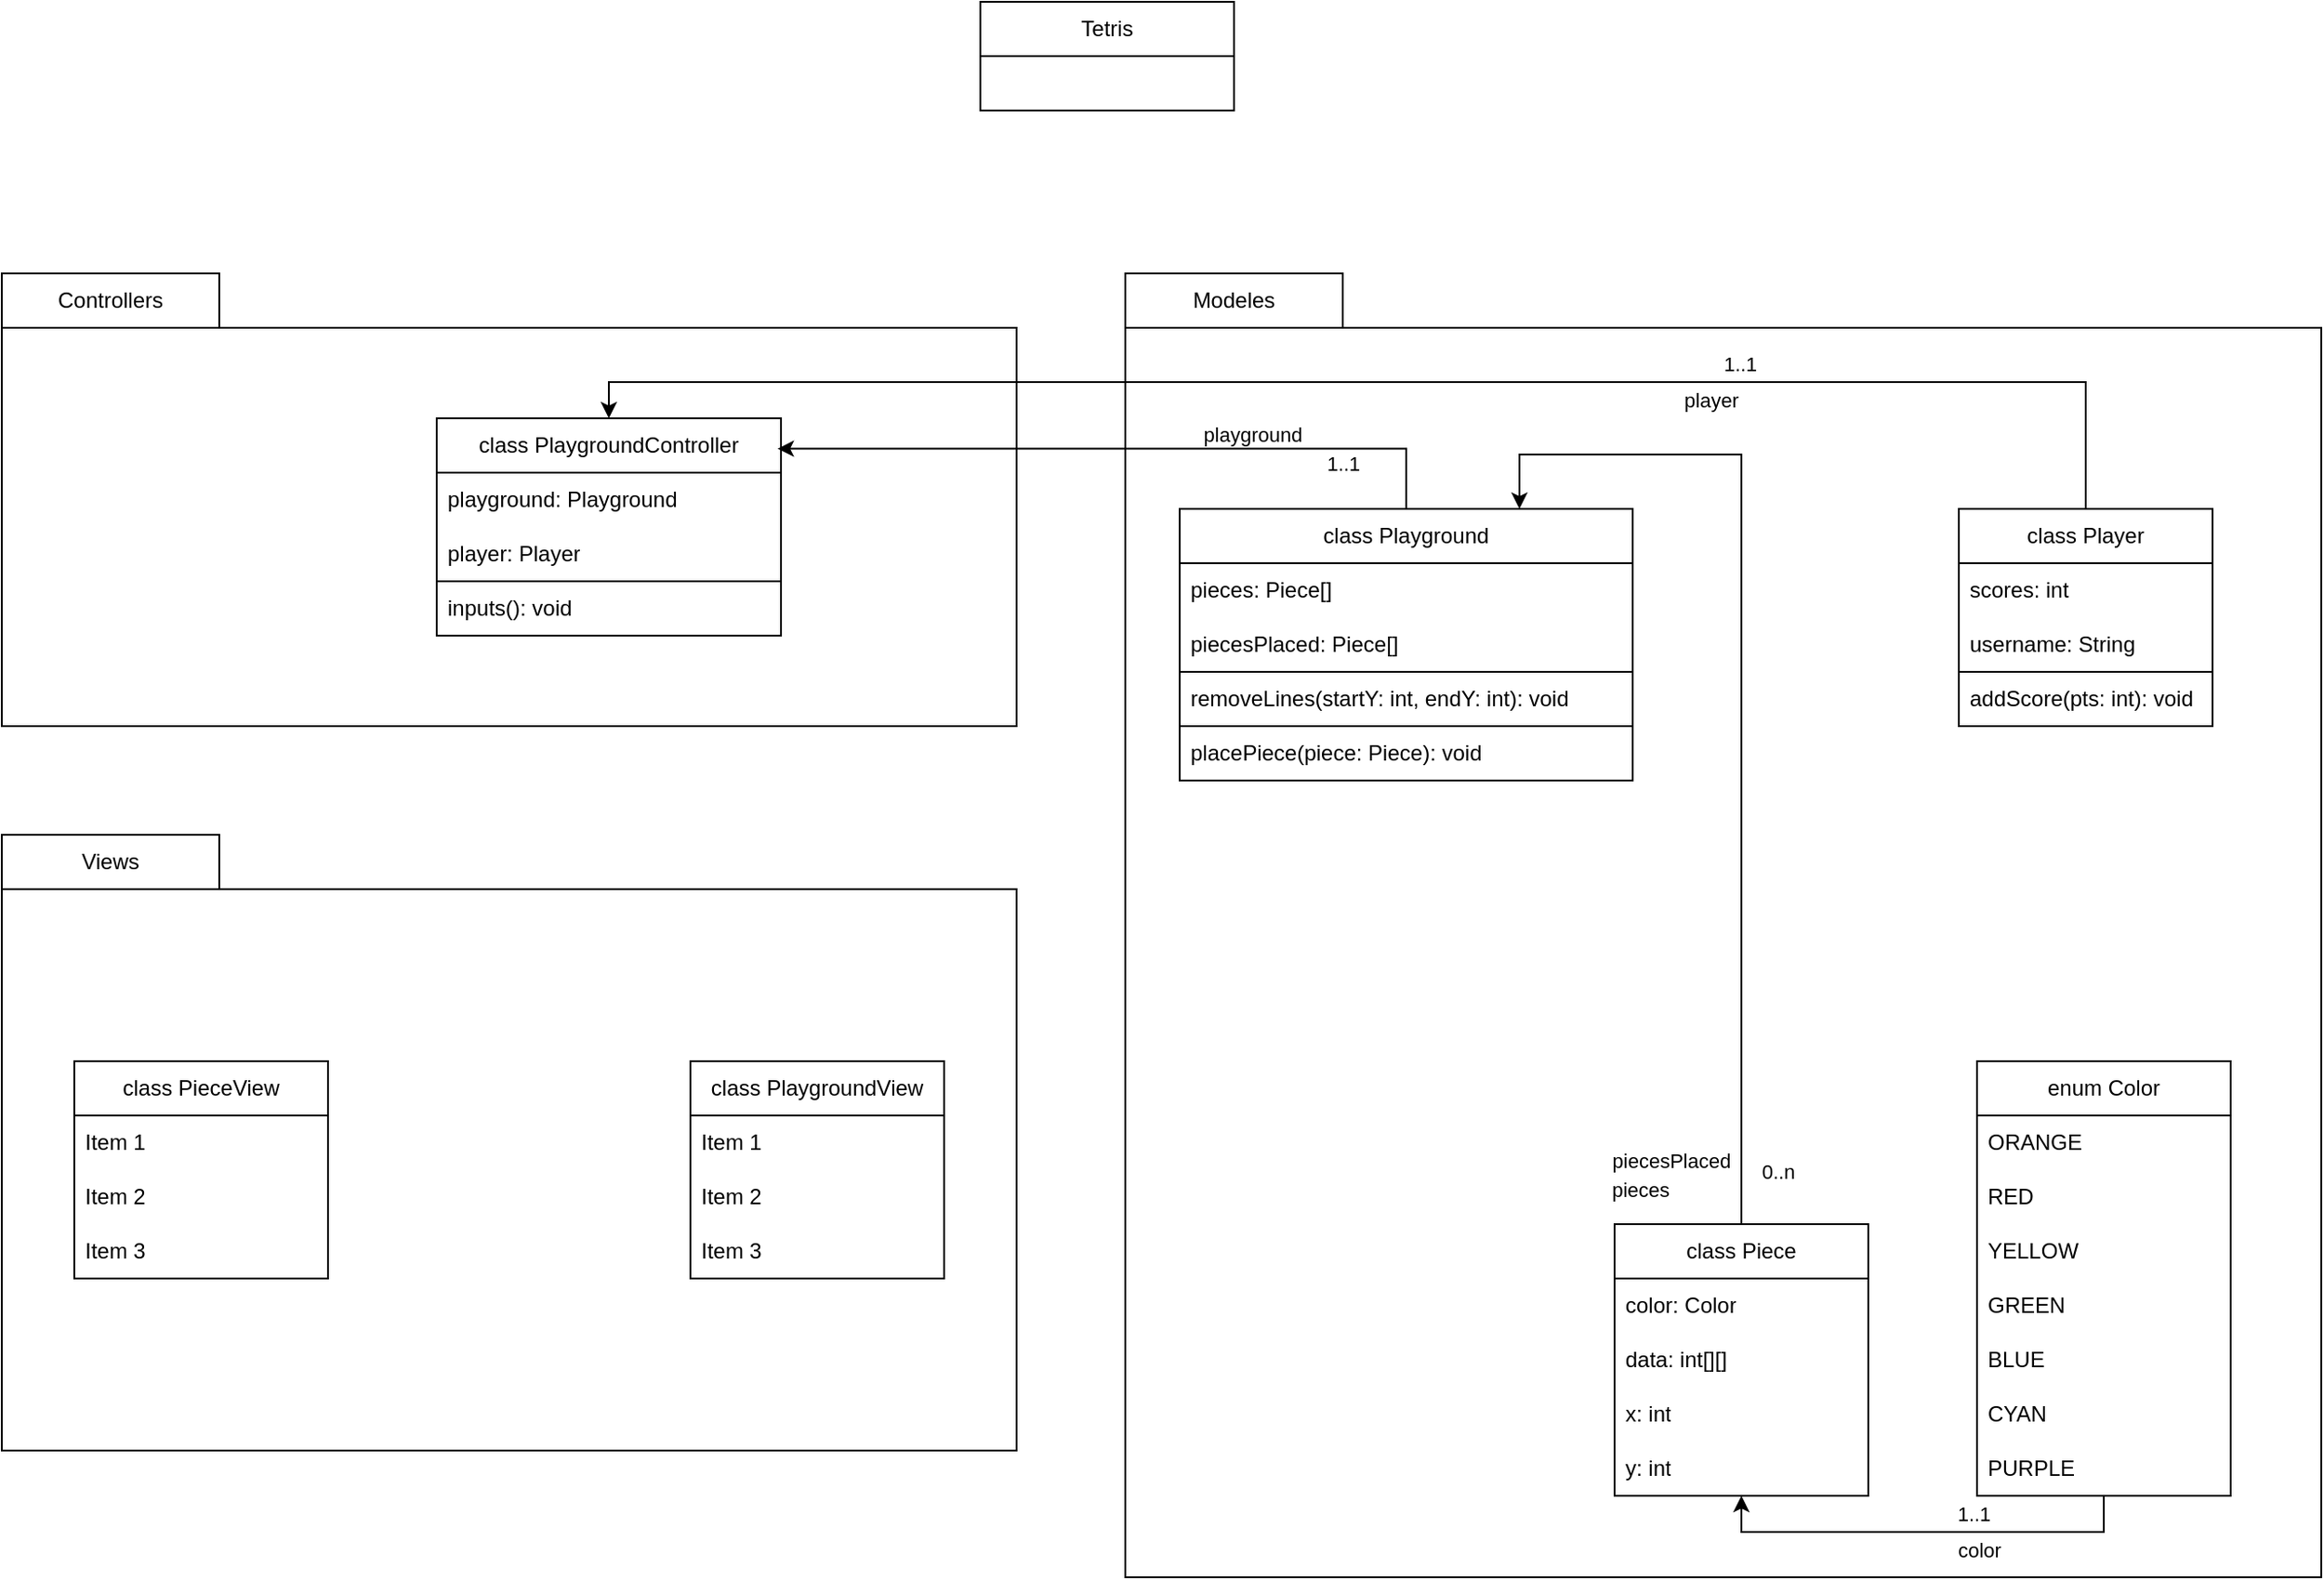 <mxfile version="26.0.10">
  <diagram id="C5RBs43oDa-KdzZeNtuy" name="Page-1">
    <mxGraphModel dx="1572" dy="713" grid="1" gridSize="10" guides="1" tooltips="1" connect="1" arrows="1" fold="1" page="1" pageScale="1" pageWidth="1169" pageHeight="827" math="0" shadow="0">
      <root>
        <mxCell id="WIyWlLk6GJQsqaUBKTNV-0" />
        <mxCell id="WIyWlLk6GJQsqaUBKTNV-1" parent="WIyWlLk6GJQsqaUBKTNV-0" />
        <mxCell id="e2U_UU4sfIShjWew779D-47" value="" style="rounded=0;whiteSpace=wrap;html=1;" vertex="1" parent="WIyWlLk6GJQsqaUBKTNV-1">
          <mxGeometry x="10" y="490" width="560" height="220" as="geometry" />
        </mxCell>
        <mxCell id="e2U_UU4sfIShjWew779D-44" value="" style="rounded=0;whiteSpace=wrap;html=1;" vertex="1" parent="WIyWlLk6GJQsqaUBKTNV-1">
          <mxGeometry x="630" y="490" width="660" height="690" as="geometry" />
        </mxCell>
        <mxCell id="e2U_UU4sfIShjWew779D-3" value="&lt;div&gt;class PlaygroundController&lt;/div&gt;" style="swimlane;fontStyle=0;childLayout=stackLayout;horizontal=1;startSize=30;horizontalStack=0;resizeParent=1;resizeParentMax=0;resizeLast=0;collapsible=1;marginBottom=0;whiteSpace=wrap;html=1;" vertex="1" parent="WIyWlLk6GJQsqaUBKTNV-1">
          <mxGeometry x="250" y="540" width="190" height="120" as="geometry" />
        </mxCell>
        <mxCell id="e2U_UU4sfIShjWew779D-5" value="playground: Playground" style="text;strokeColor=none;fillColor=none;align=left;verticalAlign=middle;spacingLeft=4;spacingRight=4;overflow=hidden;points=[[0,0.5],[1,0.5]];portConstraint=eastwest;rotatable=0;whiteSpace=wrap;html=1;" vertex="1" parent="e2U_UU4sfIShjWew779D-3">
          <mxGeometry y="30" width="190" height="30" as="geometry" />
        </mxCell>
        <mxCell id="e2U_UU4sfIShjWew779D-6" value="player: Player" style="text;strokeColor=none;fillColor=none;align=left;verticalAlign=middle;spacingLeft=4;spacingRight=4;overflow=hidden;points=[[0,0.5],[1,0.5]];portConstraint=eastwest;rotatable=0;whiteSpace=wrap;html=1;" vertex="1" parent="e2U_UU4sfIShjWew779D-3">
          <mxGeometry y="60" width="190" height="30" as="geometry" />
        </mxCell>
        <mxCell id="e2U_UU4sfIShjWew779D-68" value="inputs(): void" style="text;strokeColor=default;fillColor=none;align=left;verticalAlign=middle;spacingLeft=4;spacingRight=4;overflow=hidden;points=[[0,0.5],[1,0.5]];portConstraint=eastwest;rotatable=0;whiteSpace=wrap;html=1;" vertex="1" parent="e2U_UU4sfIShjWew779D-3">
          <mxGeometry y="90" width="190" height="30" as="geometry" />
        </mxCell>
        <mxCell id="e2U_UU4sfIShjWew779D-37" style="edgeStyle=orthogonalEdgeStyle;rounded=0;orthogonalLoop=1;jettySize=auto;html=1;entryX=0.5;entryY=0;entryDx=0;entryDy=0;exitX=0.5;exitY=0;exitDx=0;exitDy=0;" edge="1" parent="WIyWlLk6GJQsqaUBKTNV-1" source="e2U_UU4sfIShjWew779D-7" target="e2U_UU4sfIShjWew779D-3">
          <mxGeometry relative="1" as="geometry">
            <Array as="points">
              <mxPoint x="1160" y="520" />
              <mxPoint x="345" y="520" />
            </Array>
          </mxGeometry>
        </mxCell>
        <mxCell id="e2U_UU4sfIShjWew779D-38" value="1..1" style="edgeLabel;html=1;align=center;verticalAlign=middle;resizable=0;points=[];" vertex="1" connectable="0" parent="e2U_UU4sfIShjWew779D-37">
          <mxGeometry x="-0.433" y="1" relative="1" as="geometry">
            <mxPoint x="-5" y="-11" as="offset" />
          </mxGeometry>
        </mxCell>
        <mxCell id="e2U_UU4sfIShjWew779D-39" value="player" style="edgeLabel;html=1;align=center;verticalAlign=middle;resizable=0;points=[];" vertex="1" connectable="0" parent="e2U_UU4sfIShjWew779D-37">
          <mxGeometry x="-0.2" y="3" relative="1" as="geometry">
            <mxPoint x="85" y="7" as="offset" />
          </mxGeometry>
        </mxCell>
        <mxCell id="e2U_UU4sfIShjWew779D-7" value="class Player" style="swimlane;fontStyle=0;childLayout=stackLayout;horizontal=1;startSize=30;horizontalStack=0;resizeParent=1;resizeParentMax=0;resizeLast=0;collapsible=1;marginBottom=0;whiteSpace=wrap;html=1;" vertex="1" parent="WIyWlLk6GJQsqaUBKTNV-1">
          <mxGeometry x="1090" y="590" width="140" height="120" as="geometry" />
        </mxCell>
        <mxCell id="e2U_UU4sfIShjWew779D-8" value="scores: int" style="text;strokeColor=none;fillColor=none;align=left;verticalAlign=middle;spacingLeft=4;spacingRight=4;overflow=hidden;points=[[0,0.5],[1,0.5]];portConstraint=eastwest;rotatable=0;whiteSpace=wrap;html=1;" vertex="1" parent="e2U_UU4sfIShjWew779D-7">
          <mxGeometry y="30" width="140" height="30" as="geometry" />
        </mxCell>
        <mxCell id="e2U_UU4sfIShjWew779D-77" value="username: String" style="text;strokeColor=none;fillColor=none;align=left;verticalAlign=middle;spacingLeft=4;spacingRight=4;overflow=hidden;points=[[0,0.5],[1,0.5]];portConstraint=eastwest;rotatable=0;whiteSpace=wrap;html=1;" vertex="1" parent="e2U_UU4sfIShjWew779D-7">
          <mxGeometry y="60" width="140" height="30" as="geometry" />
        </mxCell>
        <mxCell id="e2U_UU4sfIShjWew779D-76" value="addScore(pts: int): void" style="text;strokeColor=default;fillColor=none;align=left;verticalAlign=middle;spacingLeft=4;spacingRight=4;overflow=hidden;points=[[0,0.5],[1,0.5]];portConstraint=eastwest;rotatable=0;whiteSpace=wrap;html=1;" vertex="1" parent="e2U_UU4sfIShjWew779D-7">
          <mxGeometry y="90" width="140" height="30" as="geometry" />
        </mxCell>
        <mxCell id="e2U_UU4sfIShjWew779D-11" value="class Playground" style="swimlane;fontStyle=0;childLayout=stackLayout;horizontal=1;startSize=30;horizontalStack=0;resizeParent=1;resizeParentMax=0;resizeLast=0;collapsible=1;marginBottom=0;whiteSpace=wrap;html=1;" vertex="1" parent="WIyWlLk6GJQsqaUBKTNV-1">
          <mxGeometry x="660" y="590" width="250" height="150" as="geometry" />
        </mxCell>
        <mxCell id="e2U_UU4sfIShjWew779D-79" value="pieces: Piece[]" style="text;strokeColor=none;fillColor=none;align=left;verticalAlign=middle;spacingLeft=4;spacingRight=4;overflow=hidden;points=[[0,0.5],[1,0.5]];portConstraint=eastwest;rotatable=0;whiteSpace=wrap;html=1;" vertex="1" parent="e2U_UU4sfIShjWew779D-11">
          <mxGeometry y="30" width="250" height="30" as="geometry" />
        </mxCell>
        <mxCell id="e2U_UU4sfIShjWew779D-80" value="piecesPlaced: Piece[]" style="text;strokeColor=none;fillColor=none;align=left;verticalAlign=middle;spacingLeft=4;spacingRight=4;overflow=hidden;points=[[0,0.5],[1,0.5]];portConstraint=eastwest;rotatable=0;whiteSpace=wrap;html=1;" vertex="1" parent="e2U_UU4sfIShjWew779D-11">
          <mxGeometry y="60" width="250" height="30" as="geometry" />
        </mxCell>
        <mxCell id="e2U_UU4sfIShjWew779D-75" value="removeLines(startY: int, endY: int): void" style="text;strokeColor=default;fillColor=none;align=left;verticalAlign=middle;spacingLeft=4;spacingRight=4;overflow=hidden;points=[[0,0.5],[1,0.5]];portConstraint=eastwest;rotatable=0;whiteSpace=wrap;html=1;" vertex="1" parent="e2U_UU4sfIShjWew779D-11">
          <mxGeometry y="90" width="250" height="30" as="geometry" />
        </mxCell>
        <mxCell id="e2U_UU4sfIShjWew779D-78" value="placePiece(piece: Piece): void" style="text;strokeColor=none;fillColor=none;align=left;verticalAlign=middle;spacingLeft=4;spacingRight=4;overflow=hidden;points=[[0,0.5],[1,0.5]];portConstraint=eastwest;rotatable=0;whiteSpace=wrap;html=1;" vertex="1" parent="e2U_UU4sfIShjWew779D-11">
          <mxGeometry y="120" width="250" height="30" as="geometry" />
        </mxCell>
        <mxCell id="e2U_UU4sfIShjWew779D-15" value="class Piece" style="swimlane;fontStyle=0;childLayout=stackLayout;horizontal=1;startSize=30;horizontalStack=0;resizeParent=1;resizeParentMax=0;resizeLast=0;collapsible=1;marginBottom=0;whiteSpace=wrap;html=1;" vertex="1" parent="WIyWlLk6GJQsqaUBKTNV-1">
          <mxGeometry x="900" y="985" width="140" height="150" as="geometry" />
        </mxCell>
        <mxCell id="e2U_UU4sfIShjWew779D-81" value="color: Color" style="text;strokeColor=none;fillColor=none;align=left;verticalAlign=middle;spacingLeft=4;spacingRight=4;overflow=hidden;points=[[0,0.5],[1,0.5]];portConstraint=eastwest;rotatable=0;whiteSpace=wrap;html=1;" vertex="1" parent="e2U_UU4sfIShjWew779D-15">
          <mxGeometry y="30" width="140" height="30" as="geometry" />
        </mxCell>
        <mxCell id="e2U_UU4sfIShjWew779D-16" value="data: int[][]" style="text;strokeColor=none;fillColor=none;align=left;verticalAlign=middle;spacingLeft=4;spacingRight=4;overflow=hidden;points=[[0,0.5],[1,0.5]];portConstraint=eastwest;rotatable=0;whiteSpace=wrap;html=1;" vertex="1" parent="e2U_UU4sfIShjWew779D-15">
          <mxGeometry y="60" width="140" height="30" as="geometry" />
        </mxCell>
        <mxCell id="e2U_UU4sfIShjWew779D-17" value="x: int" style="text;strokeColor=none;fillColor=none;align=left;verticalAlign=middle;spacingLeft=4;spacingRight=4;overflow=hidden;points=[[0,0.5],[1,0.5]];portConstraint=eastwest;rotatable=0;whiteSpace=wrap;html=1;" vertex="1" parent="e2U_UU4sfIShjWew779D-15">
          <mxGeometry y="90" width="140" height="30" as="geometry" />
        </mxCell>
        <mxCell id="e2U_UU4sfIShjWew779D-18" value="y: int" style="text;strokeColor=none;fillColor=none;align=left;verticalAlign=middle;spacingLeft=4;spacingRight=4;overflow=hidden;points=[[0,0.5],[1,0.5]];portConstraint=eastwest;rotatable=0;whiteSpace=wrap;html=1;" vertex="1" parent="e2U_UU4sfIShjWew779D-15">
          <mxGeometry y="120" width="140" height="30" as="geometry" />
        </mxCell>
        <mxCell id="e2U_UU4sfIShjWew779D-19" value="enum Color" style="swimlane;fontStyle=0;childLayout=stackLayout;horizontal=1;startSize=30;horizontalStack=0;resizeParent=1;resizeParentMax=0;resizeLast=0;collapsible=1;marginBottom=0;whiteSpace=wrap;html=1;" vertex="1" parent="WIyWlLk6GJQsqaUBKTNV-1">
          <mxGeometry x="1100" y="895" width="140" height="240" as="geometry" />
        </mxCell>
        <mxCell id="e2U_UU4sfIShjWew779D-20" value="ORANGE" style="text;strokeColor=none;fillColor=none;align=left;verticalAlign=middle;spacingLeft=4;spacingRight=4;overflow=hidden;points=[[0,0.5],[1,0.5]];portConstraint=eastwest;rotatable=0;whiteSpace=wrap;html=1;" vertex="1" parent="e2U_UU4sfIShjWew779D-19">
          <mxGeometry y="30" width="140" height="30" as="geometry" />
        </mxCell>
        <mxCell id="e2U_UU4sfIShjWew779D-21" value="RED" style="text;strokeColor=none;fillColor=none;align=left;verticalAlign=middle;spacingLeft=4;spacingRight=4;overflow=hidden;points=[[0,0.5],[1,0.5]];portConstraint=eastwest;rotatable=0;whiteSpace=wrap;html=1;" vertex="1" parent="e2U_UU4sfIShjWew779D-19">
          <mxGeometry y="60" width="140" height="30" as="geometry" />
        </mxCell>
        <mxCell id="e2U_UU4sfIShjWew779D-22" value="YELLOW" style="text;strokeColor=none;fillColor=none;align=left;verticalAlign=middle;spacingLeft=4;spacingRight=4;overflow=hidden;points=[[0,0.5],[1,0.5]];portConstraint=eastwest;rotatable=0;whiteSpace=wrap;html=1;" vertex="1" parent="e2U_UU4sfIShjWew779D-19">
          <mxGeometry y="90" width="140" height="30" as="geometry" />
        </mxCell>
        <mxCell id="e2U_UU4sfIShjWew779D-26" value="GREEN" style="text;strokeColor=none;fillColor=none;align=left;verticalAlign=middle;spacingLeft=4;spacingRight=4;overflow=hidden;points=[[0,0.5],[1,0.5]];portConstraint=eastwest;rotatable=0;whiteSpace=wrap;html=1;" vertex="1" parent="e2U_UU4sfIShjWew779D-19">
          <mxGeometry y="120" width="140" height="30" as="geometry" />
        </mxCell>
        <mxCell id="e2U_UU4sfIShjWew779D-27" value="BLUE" style="text;strokeColor=none;fillColor=none;align=left;verticalAlign=middle;spacingLeft=4;spacingRight=4;overflow=hidden;points=[[0,0.5],[1,0.5]];portConstraint=eastwest;rotatable=0;whiteSpace=wrap;html=1;" vertex="1" parent="e2U_UU4sfIShjWew779D-19">
          <mxGeometry y="150" width="140" height="30" as="geometry" />
        </mxCell>
        <mxCell id="e2U_UU4sfIShjWew779D-28" value="CYAN" style="text;strokeColor=none;fillColor=none;align=left;verticalAlign=middle;spacingLeft=4;spacingRight=4;overflow=hidden;points=[[0,0.5],[1,0.5]];portConstraint=eastwest;rotatable=0;whiteSpace=wrap;html=1;" vertex="1" parent="e2U_UU4sfIShjWew779D-19">
          <mxGeometry y="180" width="140" height="30" as="geometry" />
        </mxCell>
        <mxCell id="e2U_UU4sfIShjWew779D-29" value="PURPLE" style="text;strokeColor=none;fillColor=none;align=left;verticalAlign=middle;spacingLeft=4;spacingRight=4;overflow=hidden;points=[[0,0.5],[1,0.5]];portConstraint=eastwest;rotatable=0;whiteSpace=wrap;html=1;" vertex="1" parent="e2U_UU4sfIShjWew779D-19">
          <mxGeometry y="210" width="140" height="30" as="geometry" />
        </mxCell>
        <mxCell id="e2U_UU4sfIShjWew779D-31" style="edgeStyle=orthogonalEdgeStyle;rounded=0;orthogonalLoop=1;jettySize=auto;html=1;exitX=0.5;exitY=0;exitDx=0;exitDy=0;entryX=0.99;entryY=0.14;entryDx=0;entryDy=0;entryPerimeter=0;" edge="1" parent="WIyWlLk6GJQsqaUBKTNV-1" source="e2U_UU4sfIShjWew779D-11" target="e2U_UU4sfIShjWew779D-3">
          <mxGeometry relative="1" as="geometry">
            <Array as="points">
              <mxPoint x="785" y="557" />
            </Array>
          </mxGeometry>
        </mxCell>
        <mxCell id="e2U_UU4sfIShjWew779D-32" value="1..1" style="edgeLabel;html=1;align=center;verticalAlign=middle;resizable=0;points=[];" vertex="1" connectable="0" parent="e2U_UU4sfIShjWew779D-31">
          <mxGeometry x="-0.531" y="-1" relative="1" as="geometry">
            <mxPoint x="21" y="9" as="offset" />
          </mxGeometry>
        </mxCell>
        <mxCell id="e2U_UU4sfIShjWew779D-33" value="playground" style="edgeLabel;html=1;align=center;verticalAlign=middle;resizable=0;points=[];" vertex="1" connectable="0" parent="WIyWlLk6GJQsqaUBKTNV-1">
          <mxGeometry x="650" y="490" as="geometry">
            <mxPoint x="50" y="59" as="offset" />
          </mxGeometry>
        </mxCell>
        <mxCell id="e2U_UU4sfIShjWew779D-34" style="edgeStyle=orthogonalEdgeStyle;rounded=0;orthogonalLoop=1;jettySize=auto;html=1;exitX=0.5;exitY=1;exitDx=0;exitDy=0;entryX=0.5;entryY=1;entryDx=0;entryDy=0;" edge="1" parent="WIyWlLk6GJQsqaUBKTNV-1" source="e2U_UU4sfIShjWew779D-19" target="e2U_UU4sfIShjWew779D-15">
          <mxGeometry relative="1" as="geometry">
            <mxPoint x="677.06" y="260.99" as="targetPoint" />
          </mxGeometry>
        </mxCell>
        <mxCell id="e2U_UU4sfIShjWew779D-35" value="1..1" style="edgeLabel;html=1;align=center;verticalAlign=middle;resizable=0;points=[];" vertex="1" connectable="0" parent="e2U_UU4sfIShjWew779D-34">
          <mxGeometry x="-0.513" y="-1" relative="1" as="geometry">
            <mxPoint x="-34" y="-9" as="offset" />
          </mxGeometry>
        </mxCell>
        <mxCell id="e2U_UU4sfIShjWew779D-36" value="color" style="edgeLabel;html=1;align=center;verticalAlign=middle;resizable=0;points=[];" vertex="1" connectable="0" parent="e2U_UU4sfIShjWew779D-34">
          <mxGeometry x="-0.147" y="2" relative="1" as="geometry">
            <mxPoint x="13" y="8" as="offset" />
          </mxGeometry>
        </mxCell>
        <mxCell id="e2U_UU4sfIShjWew779D-40" style="edgeStyle=orthogonalEdgeStyle;rounded=0;orthogonalLoop=1;jettySize=auto;html=1;exitX=0.5;exitY=0;exitDx=0;exitDy=0;entryX=0.75;entryY=0;entryDx=0;entryDy=0;" edge="1" parent="WIyWlLk6GJQsqaUBKTNV-1" source="e2U_UU4sfIShjWew779D-15" target="e2U_UU4sfIShjWew779D-11">
          <mxGeometry relative="1" as="geometry">
            <Array as="points">
              <mxPoint x="970" y="560" />
              <mxPoint x="848" y="560" />
            </Array>
          </mxGeometry>
        </mxCell>
        <mxCell id="e2U_UU4sfIShjWew779D-41" value="0..n" style="edgeLabel;html=1;align=center;verticalAlign=middle;resizable=0;points=[];" vertex="1" connectable="0" parent="e2U_UU4sfIShjWew779D-40">
          <mxGeometry x="0.036" y="1" relative="1" as="geometry">
            <mxPoint x="21" y="270" as="offset" />
          </mxGeometry>
        </mxCell>
        <mxCell id="e2U_UU4sfIShjWew779D-42" value="&lt;div&gt;pieces&lt;/div&gt;" style="edgeLabel;html=1;align=center;verticalAlign=middle;resizable=0;points=[];" vertex="1" connectable="0" parent="e2U_UU4sfIShjWew779D-40">
          <mxGeometry x="-0.298" y="-1" relative="1" as="geometry">
            <mxPoint x="-57" y="183" as="offset" />
          </mxGeometry>
        </mxCell>
        <mxCell id="e2U_UU4sfIShjWew779D-73" value="piecesPlaced" style="edgeLabel;html=1;align=center;verticalAlign=middle;resizable=0;points=[];" vertex="1" connectable="0" parent="e2U_UU4sfIShjWew779D-40">
          <mxGeometry x="0.509" relative="1" as="geometry">
            <mxPoint x="-29" y="390" as="offset" />
          </mxGeometry>
        </mxCell>
        <mxCell id="e2U_UU4sfIShjWew779D-46" value="Modeles" style="rounded=0;whiteSpace=wrap;html=1;" vertex="1" parent="WIyWlLk6GJQsqaUBKTNV-1">
          <mxGeometry x="630" y="460" width="120" height="30" as="geometry" />
        </mxCell>
        <mxCell id="e2U_UU4sfIShjWew779D-48" value="Controllers" style="rounded=0;whiteSpace=wrap;html=1;" vertex="1" parent="WIyWlLk6GJQsqaUBKTNV-1">
          <mxGeometry x="10" y="460" width="120" height="30" as="geometry" />
        </mxCell>
        <mxCell id="e2U_UU4sfIShjWew779D-49" value="" style="rounded=0;whiteSpace=wrap;html=1;" vertex="1" parent="WIyWlLk6GJQsqaUBKTNV-1">
          <mxGeometry x="10" y="800" width="560" height="310" as="geometry" />
        </mxCell>
        <mxCell id="e2U_UU4sfIShjWew779D-50" value="Views" style="rounded=0;whiteSpace=wrap;html=1;" vertex="1" parent="WIyWlLk6GJQsqaUBKTNV-1">
          <mxGeometry x="10" y="770" width="120" height="30" as="geometry" />
        </mxCell>
        <mxCell id="e2U_UU4sfIShjWew779D-51" value="class PieceView" style="swimlane;fontStyle=0;childLayout=stackLayout;horizontal=1;startSize=30;horizontalStack=0;resizeParent=1;resizeParentMax=0;resizeLast=0;collapsible=1;marginBottom=0;whiteSpace=wrap;html=1;" vertex="1" parent="WIyWlLk6GJQsqaUBKTNV-1">
          <mxGeometry x="50" y="895" width="140" height="120" as="geometry" />
        </mxCell>
        <mxCell id="e2U_UU4sfIShjWew779D-52" value="Item 1" style="text;strokeColor=none;fillColor=none;align=left;verticalAlign=middle;spacingLeft=4;spacingRight=4;overflow=hidden;points=[[0,0.5],[1,0.5]];portConstraint=eastwest;rotatable=0;whiteSpace=wrap;html=1;" vertex="1" parent="e2U_UU4sfIShjWew779D-51">
          <mxGeometry y="30" width="140" height="30" as="geometry" />
        </mxCell>
        <mxCell id="e2U_UU4sfIShjWew779D-53" value="Item 2" style="text;strokeColor=none;fillColor=none;align=left;verticalAlign=middle;spacingLeft=4;spacingRight=4;overflow=hidden;points=[[0,0.5],[1,0.5]];portConstraint=eastwest;rotatable=0;whiteSpace=wrap;html=1;" vertex="1" parent="e2U_UU4sfIShjWew779D-51">
          <mxGeometry y="60" width="140" height="30" as="geometry" />
        </mxCell>
        <mxCell id="e2U_UU4sfIShjWew779D-54" value="Item 3" style="text;strokeColor=none;fillColor=none;align=left;verticalAlign=middle;spacingLeft=4;spacingRight=4;overflow=hidden;points=[[0,0.5],[1,0.5]];portConstraint=eastwest;rotatable=0;whiteSpace=wrap;html=1;" vertex="1" parent="e2U_UU4sfIShjWew779D-51">
          <mxGeometry y="90" width="140" height="30" as="geometry" />
        </mxCell>
        <mxCell id="e2U_UU4sfIShjWew779D-55" value="class PlaygroundView" style="swimlane;fontStyle=0;childLayout=stackLayout;horizontal=1;startSize=30;horizontalStack=0;resizeParent=1;resizeParentMax=0;resizeLast=0;collapsible=1;marginBottom=0;whiteSpace=wrap;html=1;" vertex="1" parent="WIyWlLk6GJQsqaUBKTNV-1">
          <mxGeometry x="390" y="895" width="140" height="120" as="geometry" />
        </mxCell>
        <mxCell id="e2U_UU4sfIShjWew779D-56" value="Item 1" style="text;strokeColor=none;fillColor=none;align=left;verticalAlign=middle;spacingLeft=4;spacingRight=4;overflow=hidden;points=[[0,0.5],[1,0.5]];portConstraint=eastwest;rotatable=0;whiteSpace=wrap;html=1;" vertex="1" parent="e2U_UU4sfIShjWew779D-55">
          <mxGeometry y="30" width="140" height="30" as="geometry" />
        </mxCell>
        <mxCell id="e2U_UU4sfIShjWew779D-57" value="Item 2" style="text;strokeColor=none;fillColor=none;align=left;verticalAlign=middle;spacingLeft=4;spacingRight=4;overflow=hidden;points=[[0,0.5],[1,0.5]];portConstraint=eastwest;rotatable=0;whiteSpace=wrap;html=1;" vertex="1" parent="e2U_UU4sfIShjWew779D-55">
          <mxGeometry y="60" width="140" height="30" as="geometry" />
        </mxCell>
        <mxCell id="e2U_UU4sfIShjWew779D-58" value="Item 3" style="text;strokeColor=none;fillColor=none;align=left;verticalAlign=middle;spacingLeft=4;spacingRight=4;overflow=hidden;points=[[0,0.5],[1,0.5]];portConstraint=eastwest;rotatable=0;whiteSpace=wrap;html=1;" vertex="1" parent="e2U_UU4sfIShjWew779D-55">
          <mxGeometry y="90" width="140" height="30" as="geometry" />
        </mxCell>
        <mxCell id="e2U_UU4sfIShjWew779D-59" value="Tetris" style="swimlane;fontStyle=0;childLayout=stackLayout;horizontal=1;startSize=30;horizontalStack=0;resizeParent=1;resizeParentMax=0;resizeLast=0;collapsible=1;marginBottom=0;whiteSpace=wrap;html=1;" vertex="1" parent="WIyWlLk6GJQsqaUBKTNV-1">
          <mxGeometry x="550" y="310" width="140" height="60" as="geometry" />
        </mxCell>
      </root>
    </mxGraphModel>
  </diagram>
</mxfile>
